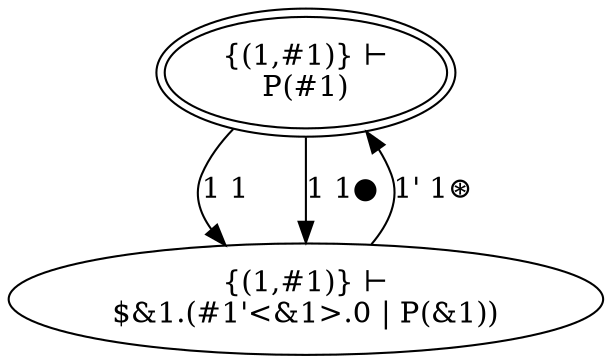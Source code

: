 digraph {
    s0 [peripheries=2,label="{(1,#1)} ⊢
P(#1)"]
    s1 [label="{(1,#1)} ⊢
$&1.(#1'<&1>.0 | P(&1))"]

    s0 -> s1 [label="1 1 "]
    s0 -> s1 [label="1 1● "]
    s1 -> s0 [label="1' 1⊛ "]
}
